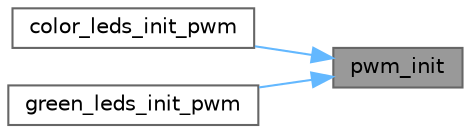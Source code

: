 digraph "pwm_init"
{
 // LATEX_PDF_SIZE
  bgcolor="transparent";
  edge [fontname=Helvetica,fontsize=10,labelfontname=Helvetica,labelfontsize=10];
  node [fontname=Helvetica,fontsize=10,shape=box,height=0.2,width=0.4];
  rankdir="RL";
  Node1 [id="Node000001",label="pwm_init",height=0.2,width=0.4,color="gray40", fillcolor="grey60", style="filled", fontcolor="black",tooltip="Initializes the PWM channel with the specified period."];
  Node1 -> Node2 [id="edge1_Node000001_Node000002",dir="back",color="steelblue1",style="solid",tooltip=" "];
  Node2 [id="Node000002",label="color_leds_init_pwm",height=0.2,width=0.4,color="grey40", fillcolor="white", style="filled",URL="$group__LEDS.html#gaa22a156ff7d5b4562bcffad72db710c3",tooltip="Initialize the color LEDs for use with variable intensity. The LED intensity can range from 0...."];
  Node1 -> Node3 [id="edge2_Node000001_Node000003",dir="back",color="steelblue1",style="solid",tooltip=" "];
  Node3 [id="Node000003",label="green_leds_init_pwm",height=0.2,width=0.4,color="grey40", fillcolor="white", style="filled",URL="$group__LEDS.html#ga1fd5f81b4e863a606cd219582872ea8f",tooltip="Initialize the green LEDs for use with variable intensity. The LED intensity can range from 0...."];
}
